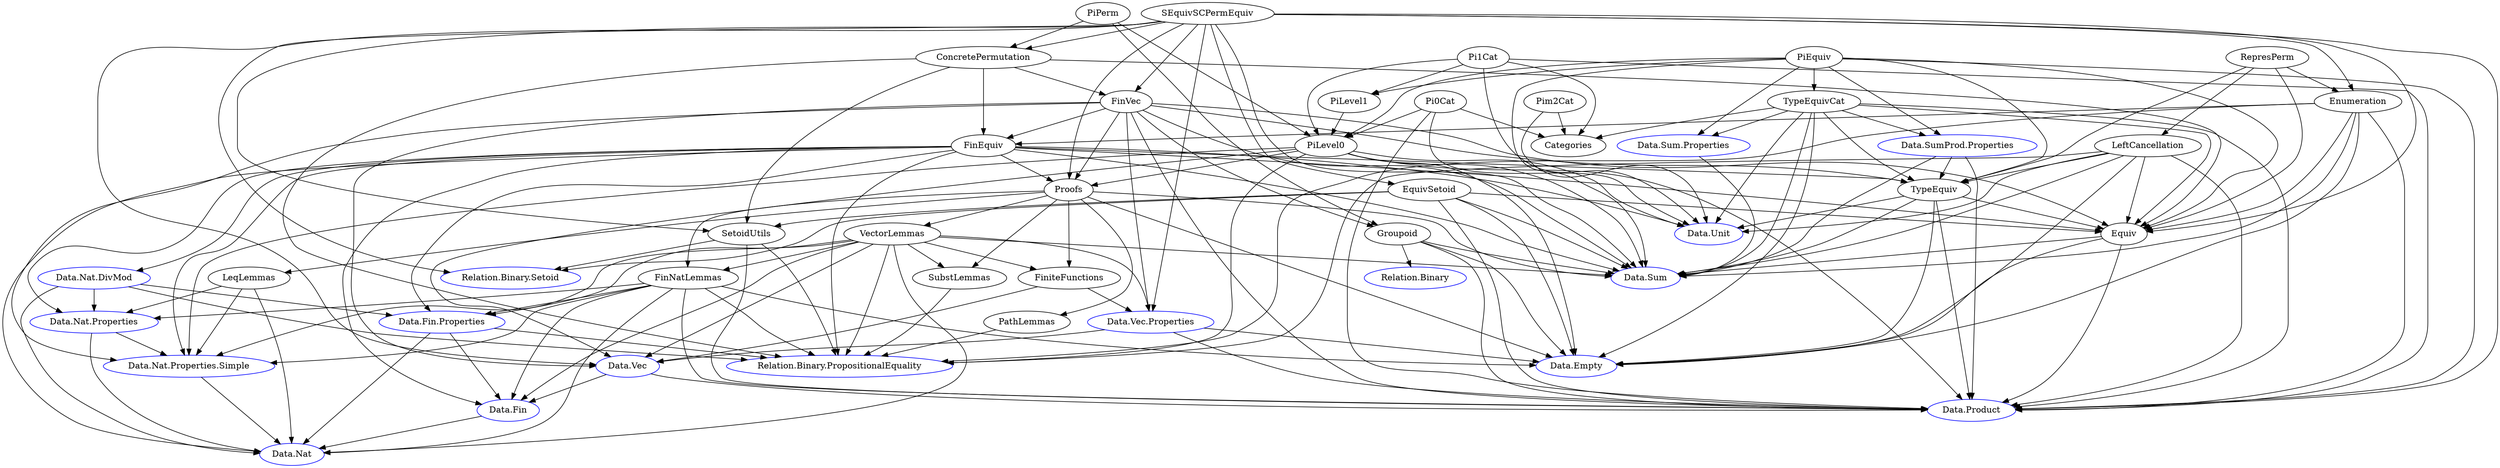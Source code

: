 // This is a hand-built dependency graph for the development
// of 2-level Pi.  Only the fundamental dependencies are
// added here.  For example, if a file import Data.Nat just
// to have access to the type, it is omitted.  If it
// uses important functions from a module, it is put in.

// blue nodes indicate part of the standard library.  Only part
// of those dependencies are put in, the ones which are relevant
// to us.

digraph PiDepend {
  DN [label="Data.Nat",color=blue];
  DNP [label="Data.Nat.Properties",color=blue];
  DNPS [label="Data.Nat.Properties.Simple",color=blue];
  DND [label="Data.Nat.DivMod",color=blue];
  RBP [label="Relation.Binary.PropositionalEquality",color=blue];
  DP [label="Data.Product",color=blue];
  DE [label="Data.Empty",color=blue];
  DS [label="Data.Sum",color=blue];
  DF [label="Data.Fin",color=blue];
  DFP [label="Data.Fin.Properties",color=blue];
  DV [label="Data.Vec",color=blue];
  DVP [label="Data.Vec.Properties",color=blue]
  DU [label="Data.Unit",color=blue];
  RBS [label="Relation.Binary.Setoid",color=blue];
  RB [label="Relation.Binary",color=blue];
  DSP [label="Data.Sum.Properties",color=blue];
  DSPP [label="Data.SumProd.Properties",color=blue];

  DFP -> DF;
  DNP -> DNPS;
  DNP -> DN;
  DNPS -> DN;
  DFP -> DN;
  DFP -> RBP;
  DF -> DN;
  DV -> DF;
  DV -> DP;
  DVP -> DV;
  DVP -> DE;
  DVP -> DP;
  DND -> DN;
  DND -> DNP;
  DND -> DFP;
  DND -> RBP;
  DSP -> DS;
  DSPP -> DS;
  DSPP -> DP;

  DSPP -> TypeEquiv;

  LeqLemmas -> DN;
  LeqLemmas -> DNP;
  LeqLemmas -> DNPS;

  FinNatLemmas -> RBP;
  FinNatLemmas -> DN;
  FinNatLemmas -> DNP;
  FinNatLemmas -> DNPS;
  FinNatLemmas -> DP;
  FinNatLemmas -> DE;
  FinNatLemmas -> DF;
  FinNatLemmas -> DFP;

  SubstLemmas -> RBP;

  FiniteFunctions -> DV;
  FiniteFunctions -> DVP;

  VectorLemmas -> DV;
  VectorLemmas -> DVP;
  VectorLemmas -> RBP;
  VectorLemmas -> DN;
  VectorLemmas -> DNPS;
  VectorLemmas -> DF;
  VectorLemmas -> DFP;
  VectorLemmas -> DS;
  VectorLemmas -> SubstLemmas;
  VectorLemmas -> FinNatLemmas;
  VectorLemmas -> FiniteFunctions;

  PathLemmas -> RBP;

  Proofs -> LeqLemmas;
  Proofs -> FinNatLemmas;
  Proofs -> SubstLemmas;
  Proofs -> FiniteFunctions;
  Proofs -> PathLemmas;
  Proofs -> VectorLemmas;
  Proofs -> DS;
  Proofs -> DE;

  Equiv -> DE;
  Equiv -> DS;
  Equiv -> DP;

  Enumeration -> Equiv;
  Enumeration -> DE;
  Enumeration -> DS;
  Enumeration -> DP;
  Enumeration -> RBP;
  Enumeration -> FinEquiv;

  SetoidUtils -> RBS;
  SetoidUtils -> DP;
  SetoidUtils -> RBP

  Groupoid -> DE;
  Groupoid -> DS;
  Groupoid -> DP;
  Groupoid -> RB;

  TypeEquiv -> DE;
  TypeEquiv -> DU;
  TypeEquiv -> DS;
  TypeEquiv -> DP;
  TypeEquiv -> Equiv;

  TypeEquivCat -> Categories;
  TypeEquivCat -> DS;
  TypeEquivCat -> DP;
  TypeEquivCat -> DU;
  TypeEquivCat -> DE;
  TypeEquivCat -> Equiv;
  TypeEquivCat -> TypeEquiv;
  TypeEquivCat -> DSP;
  TypeEquivCat -> DSPP;

  FinEquiv -> RBP;
  FinEquiv -> DF;
  FinEquiv -> DFP;
  FinEquiv -> DNP;
  FinEquiv -> DNPS;
  FinEquiv -> DS;
  FinEquiv -> DN;
  FinEquiv -> DND;
  FinEquiv -> DU;
  FinEquiv -> Equiv;
  FinEquiv -> TypeEquiv;
  FinEquiv -> Proofs;

  LeftCancellation -> DE;
  LeftCancellation -> DU;
  LeftCancellation -> DS;
  LeftCancellation -> DP;
  LeftCancellation -> RBP;
  LeftCancellation -> Equiv;
  LeftCancellation -> TypeEquiv;

  EquivSetoid -> RBS;
  EquivSetoid -> DP;
  EquivSetoid -> DE;
  EquivSetoid -> DS;
  EquivSetoid -> Equiv;
  EquivSetoid -> SetoidUtils;

  FinVec -> DV;
  FinVec -> DS;
  FinVec -> DP;
  FinVec -> Equiv;
  FinVec -> TypeEquiv;
  FinVec -> FinEquiv;
  FinVec -> DNPS;
  FinVec -> DVP;
  FinVec -> Proofs;
  FinVec -> Groupoid;

  ConcretePermutation -> RBP;
  ConcretePermutation -> FinVec;
  ConcretePermutation -> SetoidUtils;
  ConcretePermutation -> Equiv;
  ConcretePermutation -> FinEquiv;

  RepresPerm -> Enumeration;
  RepresPerm -> Equiv;
  RepresPerm -> TypeEquiv;
  RepresPerm -> LeftCancellation;

  SEquivSCPermEquiv -> DS;
  SEquivSCPermEquiv -> DP;
  SEquivSCPermEquiv -> DV;
  SEquivSCPermEquiv -> DVP;
  SEquivSCPermEquiv -> RBS;
  SEquivSCPermEquiv -> Proofs;
  SEquivSCPermEquiv -> Equiv;
  SEquivSCPermEquiv -> SetoidUtils;
  SEquivSCPermEquiv -> EquivSetoid;
  SEquivSCPermEquiv -> FinVec;
  SEquivSCPermEquiv -> Enumeration;
  SEquivSCPermEquiv -> ConcretePermutation;

  PiLevel0 -> RBP;
  PiLevel0 -> DNPS;
  PiLevel0 -> DV;
  PiLevel0 -> DE;
  PiLevel0 -> DU;
  PiLevel0 -> DS;
  PiLevel0 -> DP;
  PiLevel0 -> Proofs;

  PiLevel1 -> PiLevel0;

  PiPerm -> ConcretePermutation;
  PiPerm -> PiLevel0;
  PiPerm -> Groupoid;

  PiEquiv -> DS;
  PiEquiv -> DP;
  PiEquiv -> Equiv;
  PiEquiv -> TypeEquiv;
  PiEquiv -> TypeEquivCat;
  PiEquiv -> PiLevel0;
  PiEquiv -> PiLevel1;
  PiEquiv -> DSP;
  PiEquiv -> DSPP;

  Pim2Cat -> DU;
  Pim2Cat -> Categories;

  Pi0Cat -> DU;
  Pi0Cat -> Categories;
  Pi0Cat -> DP;
  Pi0Cat -> PiLevel0;

  Pi1Cat -> DU;
  Pi1Cat -> Categories;
  Pi1Cat -> DP;
  Pi1Cat -> PiLevel0;
  Pi1Cat -> PiLevel1;
}
